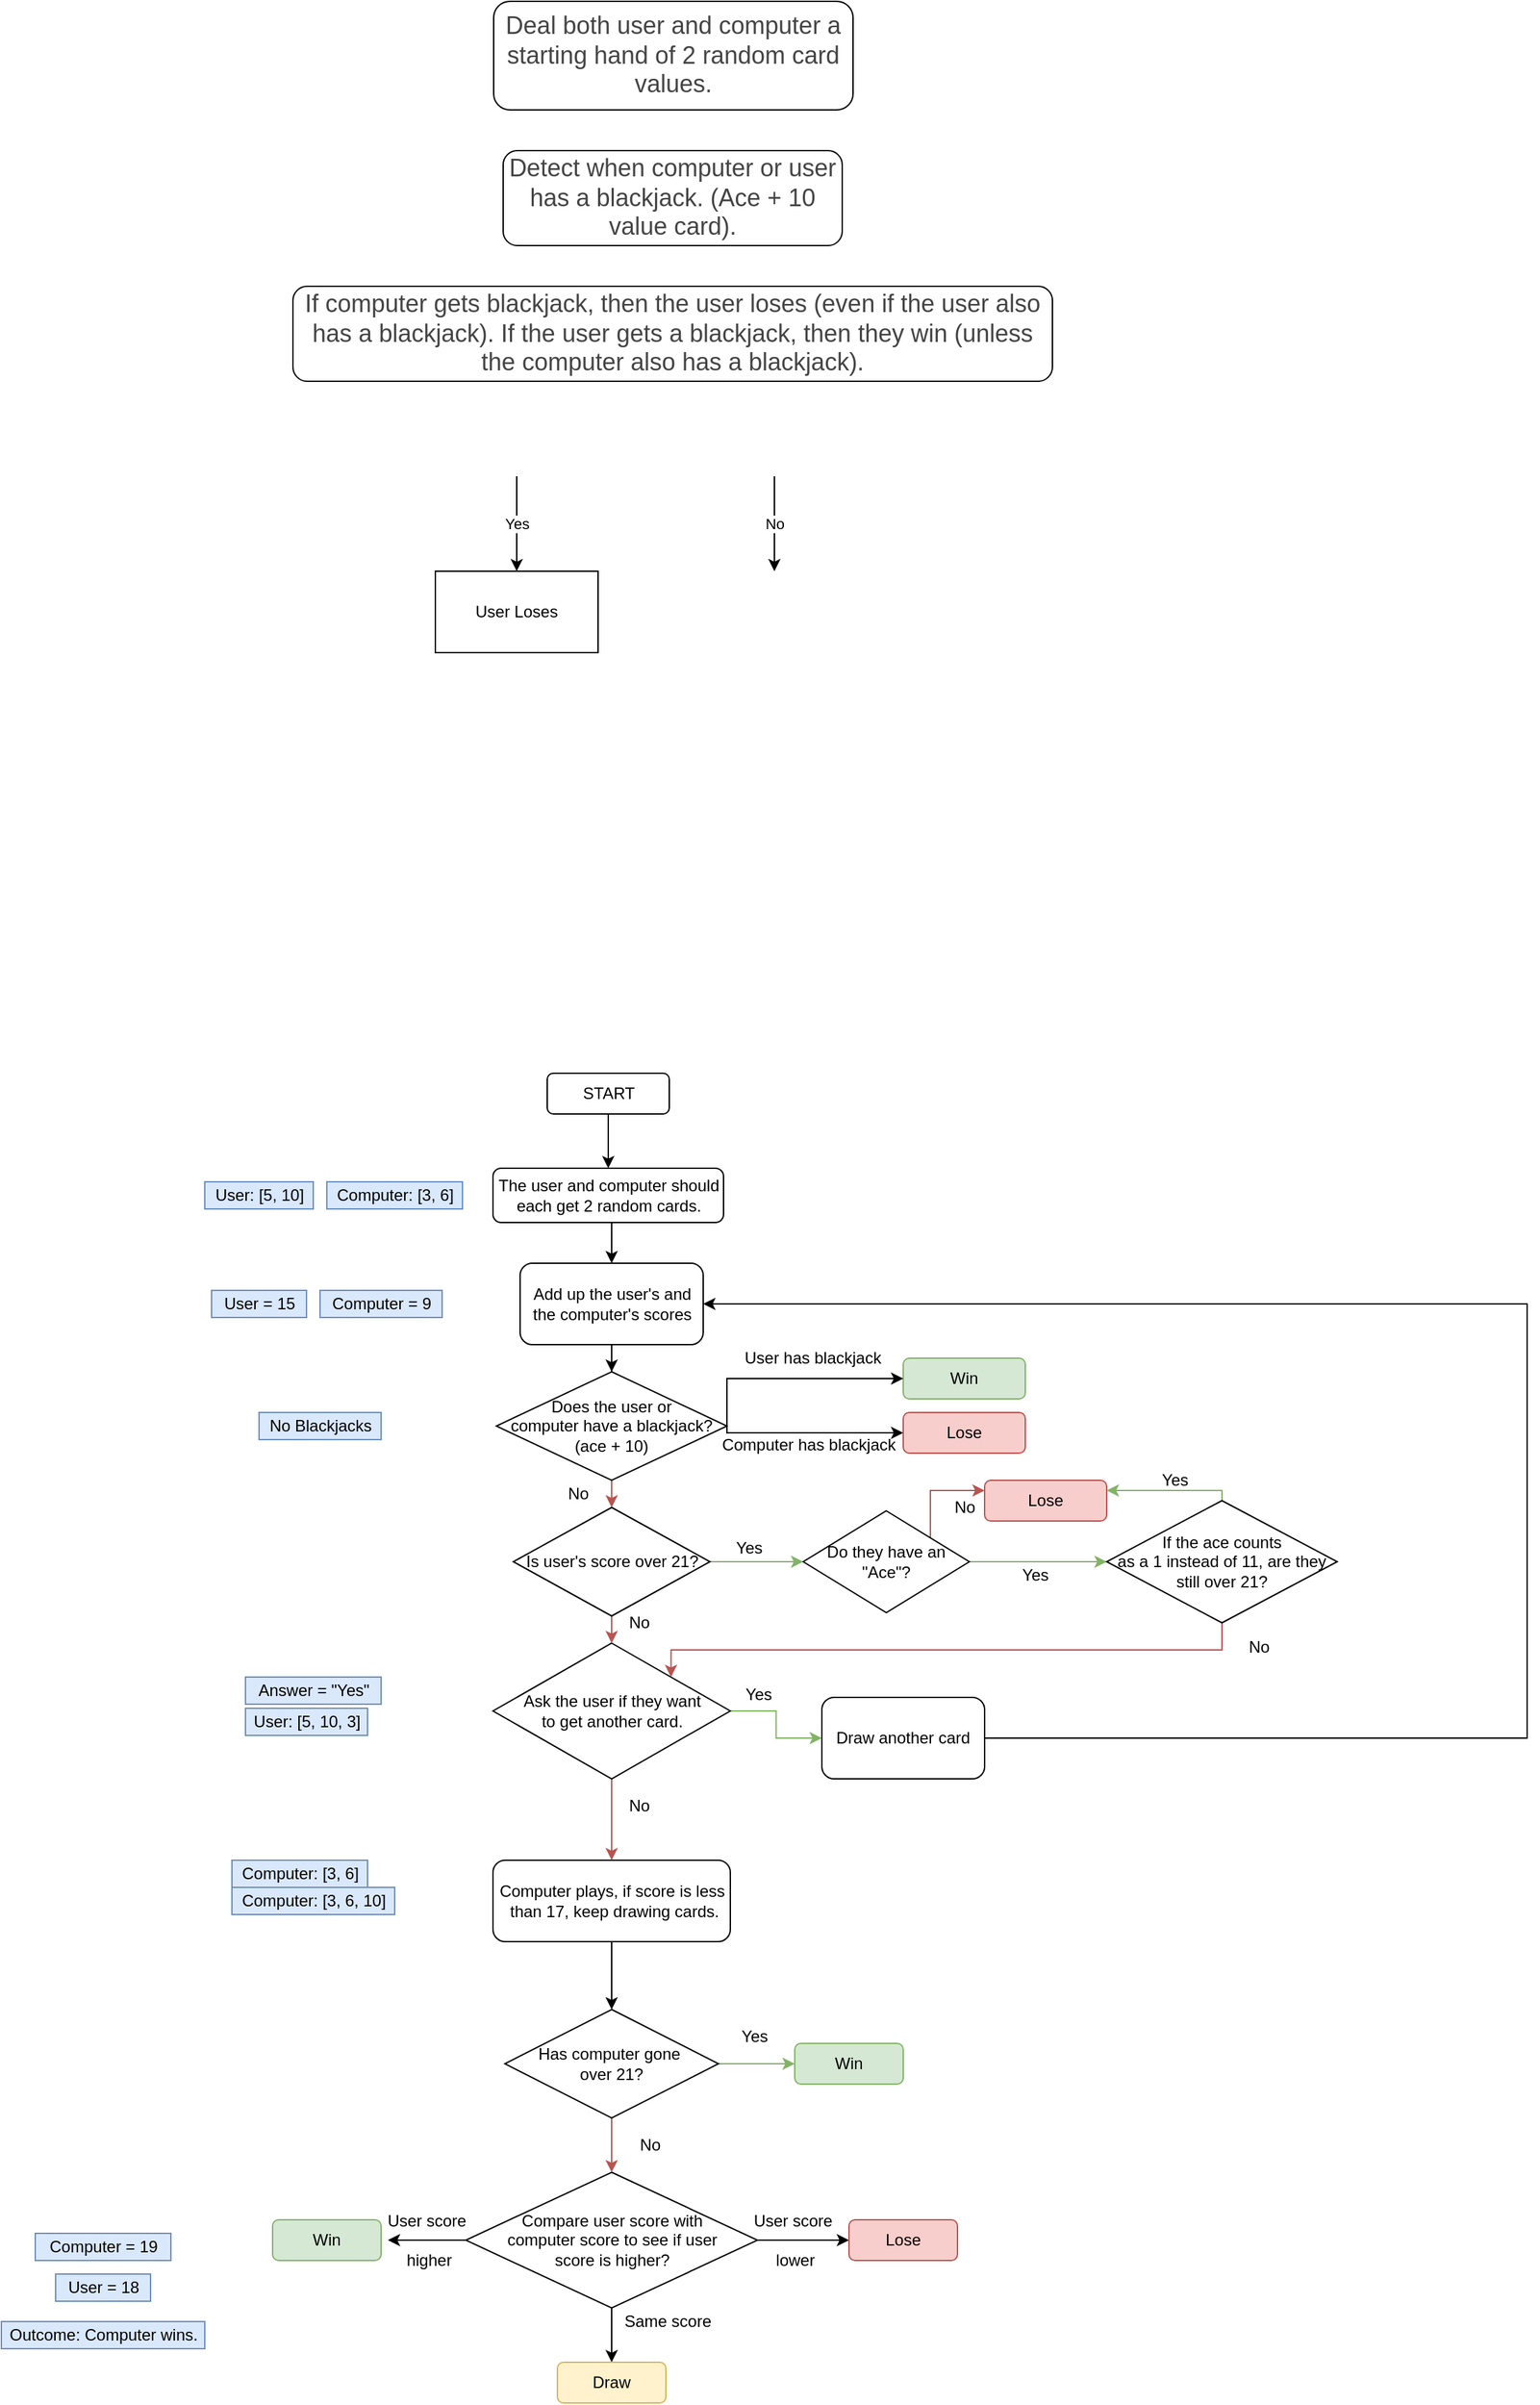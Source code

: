 <mxfile version="16.5.3" type="device"><diagram id="77PtKvjvTE4cp97u1feV" name="Page-1"><mxGraphModel dx="2090" dy="680" grid="1" gridSize="10" guides="1" tooltips="1" connect="1" arrows="1" fold="1" page="1" pageScale="1" pageWidth="850" pageHeight="1100" math="0" shadow="0"><root><mxCell id="0"/><mxCell id="1" parent="0"/><mxCell id="zmL_-3qC0mvmADG4W0uZ-1" value="&lt;span style=&quot;color: rgb(68 , 68 , 68) ; font-family: &amp;#34;verdana&amp;#34; , &amp;#34;arial&amp;#34; , &amp;#34;helvetica&amp;#34; , sans-serif ; font-size: 18px ; background-color: rgb(255 , 255 , 255)&quot;&gt;Deal both user and computer a starting hand of 2 random card values.&lt;/span&gt;" style="rounded=1;whiteSpace=wrap;html=1;" vertex="1" parent="1"><mxGeometry x="293" y="10" width="265" height="80" as="geometry"/></mxCell><mxCell id="zmL_-3qC0mvmADG4W0uZ-2" value="&#10;&#10;&lt;span style=&quot;color: rgb(68, 68, 68); font-family: verdana, arial, helvetica, sans-serif; font-size: 18px; font-style: normal; font-weight: 400; letter-spacing: normal; text-indent: 0px; text-transform: none; word-spacing: 0px; background-color: rgb(255, 255, 255); display: inline; float: none;&quot;&gt;Detect when computer or user has a blackjack. (Ace + 10 value card).&lt;/span&gt;&#10;&#10;" style="rounded=1;whiteSpace=wrap;html=1;" vertex="1" parent="1"><mxGeometry x="300" y="120" width="250" height="70" as="geometry"/></mxCell><mxCell id="zmL_-3qC0mvmADG4W0uZ-5" value="&#10;&#10;&lt;span style=&quot;color: rgb(68, 68, 68); font-family: verdana, arial, helvetica, sans-serif; font-size: 18px; font-style: normal; font-weight: 400; letter-spacing: normal; text-indent: 0px; text-transform: none; word-spacing: 0px; background-color: rgb(255, 255, 255); display: inline; float: none;&quot;&gt;If computer gets blackjack, then the user loses (even if the user also has a blackjack). If the user gets a blackjack, then they win (unless the computer also has a blackjack).&lt;/span&gt;&#10;&#10;" style="rounded=1;whiteSpace=wrap;html=1;" vertex="1" parent="1"><mxGeometry x="145" y="220" width="560" height="70" as="geometry"/></mxCell><mxCell id="zmL_-3qC0mvmADG4W0uZ-6" value="" style="endArrow=classic;html=1;rounded=0;" edge="1" parent="1"><mxGeometry relative="1" as="geometry"><mxPoint x="310" y="360" as="sourcePoint"/><mxPoint x="310" y="430" as="targetPoint"/></mxGeometry></mxCell><mxCell id="zmL_-3qC0mvmADG4W0uZ-7" value="Yes" style="edgeLabel;resizable=0;html=1;align=center;verticalAlign=middle;" connectable="0" vertex="1" parent="zmL_-3qC0mvmADG4W0uZ-6"><mxGeometry relative="1" as="geometry"/></mxCell><mxCell id="zmL_-3qC0mvmADG4W0uZ-8" value="" style="endArrow=classic;html=1;rounded=0;" edge="1" parent="1"><mxGeometry relative="1" as="geometry"><mxPoint x="500" y="360" as="sourcePoint"/><mxPoint x="500" y="430" as="targetPoint"/></mxGeometry></mxCell><mxCell id="zmL_-3qC0mvmADG4W0uZ-9" value="No" style="edgeLabel;resizable=0;html=1;align=center;verticalAlign=middle;" connectable="0" vertex="1" parent="zmL_-3qC0mvmADG4W0uZ-8"><mxGeometry relative="1" as="geometry"/></mxCell><mxCell id="zmL_-3qC0mvmADG4W0uZ-11" value="User Loses" style="rounded=0;whiteSpace=wrap;html=1;" vertex="1" parent="1"><mxGeometry x="250" y="430" width="120" height="60" as="geometry"/></mxCell><mxCell id="zmL_-3qC0mvmADG4W0uZ-12" value="" style="edgeStyle=orthogonalEdgeStyle;rounded=0;orthogonalLoop=1;jettySize=auto;html=1;" edge="1" parent="1" source="zmL_-3qC0mvmADG4W0uZ-13" target="zmL_-3qC0mvmADG4W0uZ-14"><mxGeometry relative="1" as="geometry"/></mxCell><mxCell id="zmL_-3qC0mvmADG4W0uZ-13" value="START" style="rounded=1;whiteSpace=wrap;html=1;" vertex="1" parent="1"><mxGeometry x="332.5" y="800" width="90" height="30" as="geometry"/></mxCell><mxCell id="zmL_-3qC0mvmADG4W0uZ-14" value="The user and computer should each get 2 random cards." style="rounded=1;whiteSpace=wrap;html=1;" vertex="1" parent="1"><mxGeometry x="292.5" y="870" width="170" height="40" as="geometry"/></mxCell><mxCell id="zmL_-3qC0mvmADG4W0uZ-15" style="edgeStyle=orthogonalEdgeStyle;rounded=0;orthogonalLoop=1;jettySize=auto;html=1;exitX=0.5;exitY=1;exitDx=0;exitDy=0;entryX=0.5;entryY=0;entryDx=0;entryDy=0;" edge="1" parent="1" target="zmL_-3qC0mvmADG4W0uZ-17"><mxGeometry relative="1" as="geometry"><mxPoint x="380" y="910" as="sourcePoint"/><Array as="points"><mxPoint x="380" y="930"/></Array></mxGeometry></mxCell><mxCell id="zmL_-3qC0mvmADG4W0uZ-16" value="" style="edgeStyle=orthogonalEdgeStyle;rounded=0;orthogonalLoop=1;jettySize=auto;html=1;entryX=0.5;entryY=0;entryDx=0;entryDy=0;" edge="1" parent="1" source="zmL_-3qC0mvmADG4W0uZ-17" target="zmL_-3qC0mvmADG4W0uZ-56"><mxGeometry relative="1" as="geometry"><mxPoint x="380.059" y="1030" as="targetPoint"/><Array as="points"/></mxGeometry></mxCell><mxCell id="zmL_-3qC0mvmADG4W0uZ-17" value="Add up the user's and the computer's scores" style="rounded=1;whiteSpace=wrap;html=1;" vertex="1" parent="1"><mxGeometry x="312.5" y="940" width="135" height="60" as="geometry"/></mxCell><mxCell id="zmL_-3qC0mvmADG4W0uZ-18" style="edgeStyle=orthogonalEdgeStyle;rounded=0;orthogonalLoop=1;jettySize=auto;html=1;exitX=0.5;exitY=1;exitDx=0;exitDy=0;entryX=0.5;entryY=0;entryDx=0;entryDy=0;fillColor=#f8cecc;strokeColor=#b85450;" edge="1" parent="1" target="zmL_-3qC0mvmADG4W0uZ-38"><mxGeometry relative="1" as="geometry"><mxPoint x="380" y="1090" as="sourcePoint"/></mxGeometry></mxCell><mxCell id="zmL_-3qC0mvmADG4W0uZ-19" value="User: [5, 10]" style="text;html=1;align=center;verticalAlign=middle;resizable=0;points=[];autosize=1;fillColor=#dae8fc;strokeColor=#6c8ebf;" vertex="1" parent="1"><mxGeometry x="80" y="880" width="80" height="20" as="geometry"/></mxCell><mxCell id="zmL_-3qC0mvmADG4W0uZ-20" value="Computer: [3, 6]" style="text;html=1;align=center;verticalAlign=middle;resizable=0;points=[];autosize=1;fillColor=#dae8fc;strokeColor=#6c8ebf;" vertex="1" parent="1"><mxGeometry x="170" y="880" width="100" height="20" as="geometry"/></mxCell><mxCell id="zmL_-3qC0mvmADG4W0uZ-21" value="User = 15" style="text;html=1;align=center;verticalAlign=middle;resizable=0;points=[];autosize=1;fillColor=#dae8fc;strokeColor=#6c8ebf;" vertex="1" parent="1"><mxGeometry x="85" y="960" width="70" height="20" as="geometry"/></mxCell><mxCell id="zmL_-3qC0mvmADG4W0uZ-22" value="Computer = 9" style="text;html=1;align=center;verticalAlign=middle;resizable=0;points=[];autosize=1;fillColor=#dae8fc;strokeColor=#6c8ebf;" vertex="1" parent="1"><mxGeometry x="165" y="960" width="90" height="20" as="geometry"/></mxCell><mxCell id="zmL_-3qC0mvmADG4W0uZ-23" value="" style="edgeStyle=orthogonalEdgeStyle;rounded=0;orthogonalLoop=1;jettySize=auto;html=1;entryX=0.5;entryY=0;entryDx=0;entryDy=0;fillColor=#f8cecc;strokeColor=#b85450;" edge="1" parent="1" source="zmL_-3qC0mvmADG4W0uZ-25" target="zmL_-3qC0mvmADG4W0uZ-62"><mxGeometry relative="1" as="geometry"><mxPoint x="380" y="1360" as="targetPoint"/></mxGeometry></mxCell><mxCell id="zmL_-3qC0mvmADG4W0uZ-24" style="edgeStyle=orthogonalEdgeStyle;rounded=0;orthogonalLoop=1;jettySize=auto;html=1;exitX=1;exitY=0.5;exitDx=0;exitDy=0;entryX=0;entryY=0.5;entryDx=0;entryDy=0;fillColor=#d5e8d4;strokeColor=#82b366;" edge="1" parent="1" source="zmL_-3qC0mvmADG4W0uZ-25" target="zmL_-3qC0mvmADG4W0uZ-64"><mxGeometry relative="1" as="geometry"/></mxCell><mxCell id="zmL_-3qC0mvmADG4W0uZ-25" value="&lt;span&gt;Ask the user if they want &lt;br&gt;to get another card.&lt;/span&gt;" style="rhombus;whiteSpace=wrap;html=1;" vertex="1" parent="1"><mxGeometry x="292.5" y="1220" width="175" height="100" as="geometry"/></mxCell><mxCell id="zmL_-3qC0mvmADG4W0uZ-26" value="Yes" style="text;html=1;align=center;verticalAlign=middle;resizable=0;points=[];autosize=1;" vertex="1" parent="1"><mxGeometry x="467.5" y="1248" width="40" height="20" as="geometry"/></mxCell><mxCell id="zmL_-3qC0mvmADG4W0uZ-27" style="edgeStyle=orthogonalEdgeStyle;rounded=0;orthogonalLoop=1;jettySize=auto;html=1;exitX=0;exitY=0.5;exitDx=0;exitDy=0;" edge="1" parent="1" source="zmL_-3qC0mvmADG4W0uZ-30"><mxGeometry relative="1" as="geometry"><mxPoint x="215" y="1660" as="targetPoint"/></mxGeometry></mxCell><mxCell id="zmL_-3qC0mvmADG4W0uZ-28" style="edgeStyle=orthogonalEdgeStyle;rounded=0;orthogonalLoop=1;jettySize=auto;html=1;exitX=1;exitY=0.5;exitDx=0;exitDy=0;entryX=0;entryY=0.5;entryDx=0;entryDy=0;" edge="1" parent="1" source="zmL_-3qC0mvmADG4W0uZ-30" target="zmL_-3qC0mvmADG4W0uZ-45"><mxGeometry relative="1" as="geometry"/></mxCell><mxCell id="zmL_-3qC0mvmADG4W0uZ-29" style="edgeStyle=orthogonalEdgeStyle;rounded=0;orthogonalLoop=1;jettySize=auto;html=1;exitX=0.5;exitY=1;exitDx=0;exitDy=0;entryX=0.5;entryY=0;entryDx=0;entryDy=0;" edge="1" parent="1" source="zmL_-3qC0mvmADG4W0uZ-30" target="zmL_-3qC0mvmADG4W0uZ-44"><mxGeometry relative="1" as="geometry"/></mxCell><mxCell id="zmL_-3qC0mvmADG4W0uZ-30" value="Compare user score with &lt;br&gt;computer score to see if user&lt;br&gt;score is higher?" style="rhombus;whiteSpace=wrap;html=1;" vertex="1" parent="1"><mxGeometry x="272.5" y="1610" width="215" height="100" as="geometry"/></mxCell><mxCell id="zmL_-3qC0mvmADG4W0uZ-31" value="No" style="text;html=1;align=center;verticalAlign=middle;resizable=0;points=[];autosize=1;" vertex="1" parent="1"><mxGeometry x="385" y="1330" width="30" height="20" as="geometry"/></mxCell><mxCell id="zmL_-3qC0mvmADG4W0uZ-32" value="Answer = &quot;Yes&quot;" style="text;html=1;align=center;verticalAlign=middle;resizable=0;points=[];autosize=1;fillColor=#dae8fc;strokeColor=#6c8ebf;" vertex="1" parent="1"><mxGeometry x="110" y="1245" width="100" height="20" as="geometry"/></mxCell><mxCell id="zmL_-3qC0mvmADG4W0uZ-33" value="User: [5, 10, 3]" style="text;html=1;align=center;verticalAlign=middle;resizable=0;points=[];autosize=1;fillColor=#dae8fc;strokeColor=#6c8ebf;" vertex="1" parent="1"><mxGeometry x="110" y="1268" width="90" height="20" as="geometry"/></mxCell><mxCell id="zmL_-3qC0mvmADG4W0uZ-34" value="Computer: [3, 6, 10]" style="text;html=1;align=center;verticalAlign=middle;resizable=0;points=[];autosize=1;fillColor=#dae8fc;strokeColor=#6c8ebf;" vertex="1" parent="1"><mxGeometry x="100" y="1400" width="120" height="20" as="geometry"/></mxCell><mxCell id="zmL_-3qC0mvmADG4W0uZ-35" value="No Blackjacks" style="text;html=1;align=center;verticalAlign=middle;resizable=0;points=[];autosize=1;fillColor=#dae8fc;strokeColor=#6c8ebf;" vertex="1" parent="1"><mxGeometry x="120" y="1050" width="90" height="20" as="geometry"/></mxCell><mxCell id="zmL_-3qC0mvmADG4W0uZ-36" style="edgeStyle=orthogonalEdgeStyle;rounded=0;orthogonalLoop=1;jettySize=auto;html=1;exitX=0.5;exitY=1;exitDx=0;exitDy=0;entryX=0.5;entryY=0;entryDx=0;entryDy=0;fillColor=#f8cecc;strokeColor=#b85450;" edge="1" parent="1" source="zmL_-3qC0mvmADG4W0uZ-38" target="zmL_-3qC0mvmADG4W0uZ-25"><mxGeometry relative="1" as="geometry"/></mxCell><mxCell id="zmL_-3qC0mvmADG4W0uZ-37" style="edgeStyle=orthogonalEdgeStyle;rounded=0;orthogonalLoop=1;jettySize=auto;html=1;exitX=1;exitY=0.5;exitDx=0;exitDy=0;fillColor=#d5e8d4;strokeColor=#82b366;" edge="1" parent="1" source="zmL_-3qC0mvmADG4W0uZ-38" target="zmL_-3qC0mvmADG4W0uZ-41"><mxGeometry relative="1" as="geometry"/></mxCell><mxCell id="zmL_-3qC0mvmADG4W0uZ-38" value="Is user's score&amp;nbsp;over 21?" style="rhombus;whiteSpace=wrap;html=1;" vertex="1" parent="1"><mxGeometry x="307.5" y="1120" width="145" height="80" as="geometry"/></mxCell><mxCell id="zmL_-3qC0mvmADG4W0uZ-39" value="" style="edgeStyle=orthogonalEdgeStyle;rounded=0;orthogonalLoop=1;jettySize=auto;html=1;entryX=0;entryY=0.25;entryDx=0;entryDy=0;fillColor=#f8cecc;strokeColor=#b85450;" edge="1" parent="1" source="zmL_-3qC0mvmADG4W0uZ-41" target="zmL_-3qC0mvmADG4W0uZ-52"><mxGeometry relative="1" as="geometry"><mxPoint x="685" y="1160" as="targetPoint"/><Array as="points"><mxPoint x="615" y="1160"/><mxPoint x="615" y="1107"/></Array></mxGeometry></mxCell><mxCell id="zmL_-3qC0mvmADG4W0uZ-40" style="edgeStyle=orthogonalEdgeStyle;rounded=0;orthogonalLoop=1;jettySize=auto;html=1;exitX=0.5;exitY=0;exitDx=0;exitDy=0;fillColor=#d5e8d4;strokeColor=#82b366;" edge="1" parent="1" source="zmL_-3qC0mvmADG4W0uZ-41"><mxGeometry relative="1" as="geometry"><mxPoint x="745" y="1160" as="targetPoint"/><Array as="points"><mxPoint x="583" y="1160"/><mxPoint x="745" y="1160"/></Array></mxGeometry></mxCell><mxCell id="zmL_-3qC0mvmADG4W0uZ-41" value="Do they have an &quot;Ace&quot;?" style="rhombus;whiteSpace=wrap;html=1;" vertex="1" parent="1"><mxGeometry x="521.25" y="1122.5" width="122.5" height="75" as="geometry"/></mxCell><mxCell id="zmL_-3qC0mvmADG4W0uZ-42" value="No" style="text;html=1;align=center;verticalAlign=middle;resizable=0;points=[];autosize=1;" vertex="1" parent="1"><mxGeometry x="385" y="1195" width="30" height="20" as="geometry"/></mxCell><mxCell id="zmL_-3qC0mvmADG4W0uZ-43" value="Win" style="rounded=1;whiteSpace=wrap;html=1;fillColor=#d5e8d4;strokeColor=#82b366;" vertex="1" parent="1"><mxGeometry x="130" y="1645" width="80" height="30" as="geometry"/></mxCell><mxCell id="zmL_-3qC0mvmADG4W0uZ-44" value="Draw" style="rounded=1;whiteSpace=wrap;html=1;fillColor=#fff2cc;strokeColor=#d6b656;" vertex="1" parent="1"><mxGeometry x="340" y="1750" width="80" height="30" as="geometry"/></mxCell><mxCell id="zmL_-3qC0mvmADG4W0uZ-45" value="Lose" style="rounded=1;whiteSpace=wrap;html=1;fillColor=#f8cecc;strokeColor=#b85450;" vertex="1" parent="1"><mxGeometry x="555" y="1645" width="80" height="30" as="geometry"/></mxCell><mxCell id="zmL_-3qC0mvmADG4W0uZ-46" value="User score&amp;nbsp;&lt;br&gt;&lt;br&gt;higher" style="text;html=1;align=center;verticalAlign=middle;resizable=0;points=[];autosize=1;" vertex="1" parent="1"><mxGeometry x="205" y="1635" width="80" height="50" as="geometry"/></mxCell><mxCell id="zmL_-3qC0mvmADG4W0uZ-47" value="User score&amp;nbsp;&lt;br&gt;&lt;br&gt;lower" style="text;html=1;align=center;verticalAlign=middle;resizable=0;points=[];autosize=1;" vertex="1" parent="1"><mxGeometry x="475" y="1635" width="80" height="50" as="geometry"/></mxCell><mxCell id="zmL_-3qC0mvmADG4W0uZ-48" value="Same score" style="text;html=1;align=center;verticalAlign=middle;resizable=0;points=[];autosize=1;" vertex="1" parent="1"><mxGeometry x="381.25" y="1710" width="80" height="20" as="geometry"/></mxCell><mxCell id="zmL_-3qC0mvmADG4W0uZ-49" value="Computer = 19" style="text;html=1;align=center;verticalAlign=middle;resizable=0;points=[];autosize=1;fillColor=#dae8fc;strokeColor=#6c8ebf;" vertex="1" parent="1"><mxGeometry x="-45" y="1655" width="100" height="20" as="geometry"/></mxCell><mxCell id="zmL_-3qC0mvmADG4W0uZ-50" value="User = 18" style="text;html=1;align=center;verticalAlign=middle;resizable=0;points=[];autosize=1;fillColor=#dae8fc;strokeColor=#6c8ebf;" vertex="1" parent="1"><mxGeometry x="-30" y="1685" width="70" height="20" as="geometry"/></mxCell><mxCell id="zmL_-3qC0mvmADG4W0uZ-51" value="Outcome: Computer wins." style="text;html=1;align=center;verticalAlign=middle;resizable=0;points=[];autosize=1;fillColor=#dae8fc;strokeColor=#6c8ebf;" vertex="1" parent="1"><mxGeometry x="-70" y="1720" width="150" height="20" as="geometry"/></mxCell><mxCell id="zmL_-3qC0mvmADG4W0uZ-52" value="Lose" style="rounded=1;whiteSpace=wrap;html=1;fillColor=#f8cecc;strokeColor=#b85450;" vertex="1" parent="1"><mxGeometry x="655" y="1100" width="90" height="30" as="geometry"/></mxCell><mxCell id="zmL_-3qC0mvmADG4W0uZ-53" value="Win" style="rounded=1;whiteSpace=wrap;html=1;fillColor=#d5e8d4;strokeColor=#82b366;" vertex="1" parent="1"><mxGeometry x="595" y="1010" width="90" height="30" as="geometry"/></mxCell><mxCell id="zmL_-3qC0mvmADG4W0uZ-54" style="edgeStyle=orthogonalEdgeStyle;rounded=0;orthogonalLoop=1;jettySize=auto;html=1;exitX=1;exitY=0.5;exitDx=0;exitDy=0;entryX=0;entryY=0.5;entryDx=0;entryDy=0;" edge="1" parent="1" source="zmL_-3qC0mvmADG4W0uZ-56" target="zmL_-3qC0mvmADG4W0uZ-53"><mxGeometry relative="1" as="geometry"><Array as="points"><mxPoint x="465" y="1025"/></Array></mxGeometry></mxCell><mxCell id="zmL_-3qC0mvmADG4W0uZ-55" style="edgeStyle=orthogonalEdgeStyle;rounded=0;orthogonalLoop=1;jettySize=auto;html=1;exitX=1;exitY=0.5;exitDx=0;exitDy=0;" edge="1" parent="1" source="zmL_-3qC0mvmADG4W0uZ-56" target="zmL_-3qC0mvmADG4W0uZ-69"><mxGeometry relative="1" as="geometry"><Array as="points"><mxPoint x="465" y="1065"/></Array></mxGeometry></mxCell><mxCell id="zmL_-3qC0mvmADG4W0uZ-56" value="&lt;span&gt;Does the user or &lt;br&gt;computer have a blackjack?&lt;/span&gt;&lt;br&gt;&lt;span&gt;(ace + 10)&lt;/span&gt;" style="rhombus;whiteSpace=wrap;html=1;" vertex="1" parent="1"><mxGeometry x="295" y="1020" width="170" height="80" as="geometry"/></mxCell><mxCell id="zmL_-3qC0mvmADG4W0uZ-57" value="No" style="text;html=1;align=center;verticalAlign=middle;resizable=0;points=[];autosize=1;" vertex="1" parent="1"><mxGeometry x="340" y="1100" width="30" height="20" as="geometry"/></mxCell><mxCell id="zmL_-3qC0mvmADG4W0uZ-58" value="User has blackjack" style="text;html=1;align=center;verticalAlign=middle;resizable=0;points=[];autosize=1;" vertex="1" parent="1"><mxGeometry x="467.5" y="1000" width="120" height="20" as="geometry"/></mxCell><mxCell id="zmL_-3qC0mvmADG4W0uZ-59" value="Yes" style="text;html=1;align=center;verticalAlign=middle;resizable=0;points=[];autosize=1;" vertex="1" parent="1"><mxGeometry x="461.25" y="1140" width="40" height="20" as="geometry"/></mxCell><mxCell id="zmL_-3qC0mvmADG4W0uZ-60" value="No" style="text;html=1;align=center;verticalAlign=middle;resizable=0;points=[];autosize=1;" vertex="1" parent="1"><mxGeometry x="625" y="1110" width="30" height="20" as="geometry"/></mxCell><mxCell id="zmL_-3qC0mvmADG4W0uZ-61" style="edgeStyle=orthogonalEdgeStyle;rounded=0;orthogonalLoop=1;jettySize=auto;html=1;exitX=0.5;exitY=1;exitDx=0;exitDy=0;entryX=0.5;entryY=0;entryDx=0;entryDy=0;" edge="1" parent="1" source="zmL_-3qC0mvmADG4W0uZ-62" target="zmL_-3qC0mvmADG4W0uZ-68"><mxGeometry relative="1" as="geometry"/></mxCell><mxCell id="zmL_-3qC0mvmADG4W0uZ-62" value="&lt;span&gt;Computer plays, if score is less&lt;/span&gt;&lt;br&gt;&lt;span&gt;&amp;nbsp;than 17, keep drawing cards.&lt;/span&gt;" style="rounded=1;whiteSpace=wrap;html=1;" vertex="1" parent="1"><mxGeometry x="292.5" y="1380" width="175" height="60" as="geometry"/></mxCell><mxCell id="zmL_-3qC0mvmADG4W0uZ-63" style="edgeStyle=orthogonalEdgeStyle;rounded=0;orthogonalLoop=1;jettySize=auto;html=1;exitX=1;exitY=0.5;exitDx=0;exitDy=0;entryX=1;entryY=0.5;entryDx=0;entryDy=0;" edge="1" parent="1" source="zmL_-3qC0mvmADG4W0uZ-64" target="zmL_-3qC0mvmADG4W0uZ-17"><mxGeometry relative="1" as="geometry"><Array as="points"><mxPoint x="1055" y="1290"/><mxPoint x="1055" y="970"/></Array></mxGeometry></mxCell><mxCell id="zmL_-3qC0mvmADG4W0uZ-64" value="Draw another card" style="rounded=1;whiteSpace=wrap;html=1;" vertex="1" parent="1"><mxGeometry x="535" y="1260" width="120" height="60" as="geometry"/></mxCell><mxCell id="zmL_-3qC0mvmADG4W0uZ-65" value="Computer: [3, 6]" style="text;html=1;align=center;verticalAlign=middle;resizable=0;points=[];autosize=1;fillColor=#dae8fc;strokeColor=#6c8ebf;" vertex="1" parent="1"><mxGeometry x="100" y="1380" width="100" height="20" as="geometry"/></mxCell><mxCell id="zmL_-3qC0mvmADG4W0uZ-66" style="edgeStyle=orthogonalEdgeStyle;rounded=0;orthogonalLoop=1;jettySize=auto;html=1;exitX=0.5;exitY=1;exitDx=0;exitDy=0;entryX=0.5;entryY=0;entryDx=0;entryDy=0;fillColor=#f8cecc;strokeColor=#b85450;" edge="1" parent="1" source="zmL_-3qC0mvmADG4W0uZ-68" target="zmL_-3qC0mvmADG4W0uZ-30"><mxGeometry relative="1" as="geometry"/></mxCell><mxCell id="zmL_-3qC0mvmADG4W0uZ-67" style="edgeStyle=orthogonalEdgeStyle;rounded=0;orthogonalLoop=1;jettySize=auto;html=1;exitX=1;exitY=0.5;exitDx=0;exitDy=0;entryX=0;entryY=0.5;entryDx=0;entryDy=0;fillColor=#d5e8d4;strokeColor=#82b366;" edge="1" parent="1" source="zmL_-3qC0mvmADG4W0uZ-68" target="zmL_-3qC0mvmADG4W0uZ-71"><mxGeometry relative="1" as="geometry"/></mxCell><mxCell id="zmL_-3qC0mvmADG4W0uZ-68" value="Has computer gone&amp;nbsp;&lt;br&gt;over 21?" style="rhombus;whiteSpace=wrap;html=1;" vertex="1" parent="1"><mxGeometry x="301.25" y="1490" width="157.5" height="80" as="geometry"/></mxCell><mxCell id="zmL_-3qC0mvmADG4W0uZ-69" value="Lose" style="rounded=1;whiteSpace=wrap;html=1;fillColor=#f8cecc;strokeColor=#b85450;" vertex="1" parent="1"><mxGeometry x="595" y="1050" width="90" height="30" as="geometry"/></mxCell><mxCell id="zmL_-3qC0mvmADG4W0uZ-70" value="Computer has blackjack" style="text;html=1;align=center;verticalAlign=middle;resizable=0;points=[];autosize=1;" vertex="1" parent="1"><mxGeometry x="455" y="1064" width="140" height="20" as="geometry"/></mxCell><mxCell id="zmL_-3qC0mvmADG4W0uZ-71" value="Win" style="rounded=1;whiteSpace=wrap;html=1;fillColor=#d5e8d4;strokeColor=#82b366;" vertex="1" parent="1"><mxGeometry x="515" y="1515" width="80" height="30" as="geometry"/></mxCell><mxCell id="zmL_-3qC0mvmADG4W0uZ-72" value="Yes" style="text;html=1;align=center;verticalAlign=middle;resizable=0;points=[];autosize=1;" vertex="1" parent="1"><mxGeometry x="465" y="1500" width="40" height="20" as="geometry"/></mxCell><mxCell id="zmL_-3qC0mvmADG4W0uZ-73" value="No" style="text;html=1;align=center;verticalAlign=middle;resizable=0;points=[];autosize=1;" vertex="1" parent="1"><mxGeometry x="392.5" y="1580" width="30" height="20" as="geometry"/></mxCell><mxCell id="zmL_-3qC0mvmADG4W0uZ-74" style="edgeStyle=orthogonalEdgeStyle;rounded=0;orthogonalLoop=1;jettySize=auto;html=1;exitX=0.5;exitY=1;exitDx=0;exitDy=0;entryX=1;entryY=0.25;entryDx=0;entryDy=0;fillColor=#d5e8d4;strokeColor=#82b366;" edge="1" parent="1" source="zmL_-3qC0mvmADG4W0uZ-76" target="zmL_-3qC0mvmADG4W0uZ-52"><mxGeometry relative="1" as="geometry"><Array as="points"><mxPoint x="830" y="1108"/></Array></mxGeometry></mxCell><mxCell id="zmL_-3qC0mvmADG4W0uZ-75" style="edgeStyle=orthogonalEdgeStyle;rounded=0;orthogonalLoop=1;jettySize=auto;html=1;exitX=0.5;exitY=1;exitDx=0;exitDy=0;entryX=1;entryY=0;entryDx=0;entryDy=0;fillColor=#f8cecc;strokeColor=#b85450;" edge="1" parent="1" source="zmL_-3qC0mvmADG4W0uZ-76" target="zmL_-3qC0mvmADG4W0uZ-25"><mxGeometry relative="1" as="geometry"><Array as="points"><mxPoint x="830" y="1225"/><mxPoint x="424" y="1225"/></Array></mxGeometry></mxCell><mxCell id="zmL_-3qC0mvmADG4W0uZ-76" value="If the ace counts &lt;br&gt;as a 1 instead of 11, are they still over 21?" style="rhombus;whiteSpace=wrap;html=1;" vertex="1" parent="1"><mxGeometry x="745" y="1115" width="170" height="90" as="geometry"/></mxCell><mxCell id="zmL_-3qC0mvmADG4W0uZ-77" value="Yes" style="text;html=1;align=center;verticalAlign=middle;resizable=0;points=[];autosize=1;" vertex="1" parent="1"><mxGeometry x="775" y="1090" width="40" height="20" as="geometry"/></mxCell><mxCell id="zmL_-3qC0mvmADG4W0uZ-78" value="No" style="text;html=1;align=center;verticalAlign=middle;resizable=0;points=[];autosize=1;" vertex="1" parent="1"><mxGeometry x="842" y="1213" width="30" height="20" as="geometry"/></mxCell><mxCell id="zmL_-3qC0mvmADG4W0uZ-79" value="Yes" style="text;html=1;align=center;verticalAlign=middle;resizable=0;points=[];autosize=1;" vertex="1" parent="1"><mxGeometry x="672" y="1160" width="40" height="20" as="geometry"/></mxCell></root></mxGraphModel></diagram></mxfile>